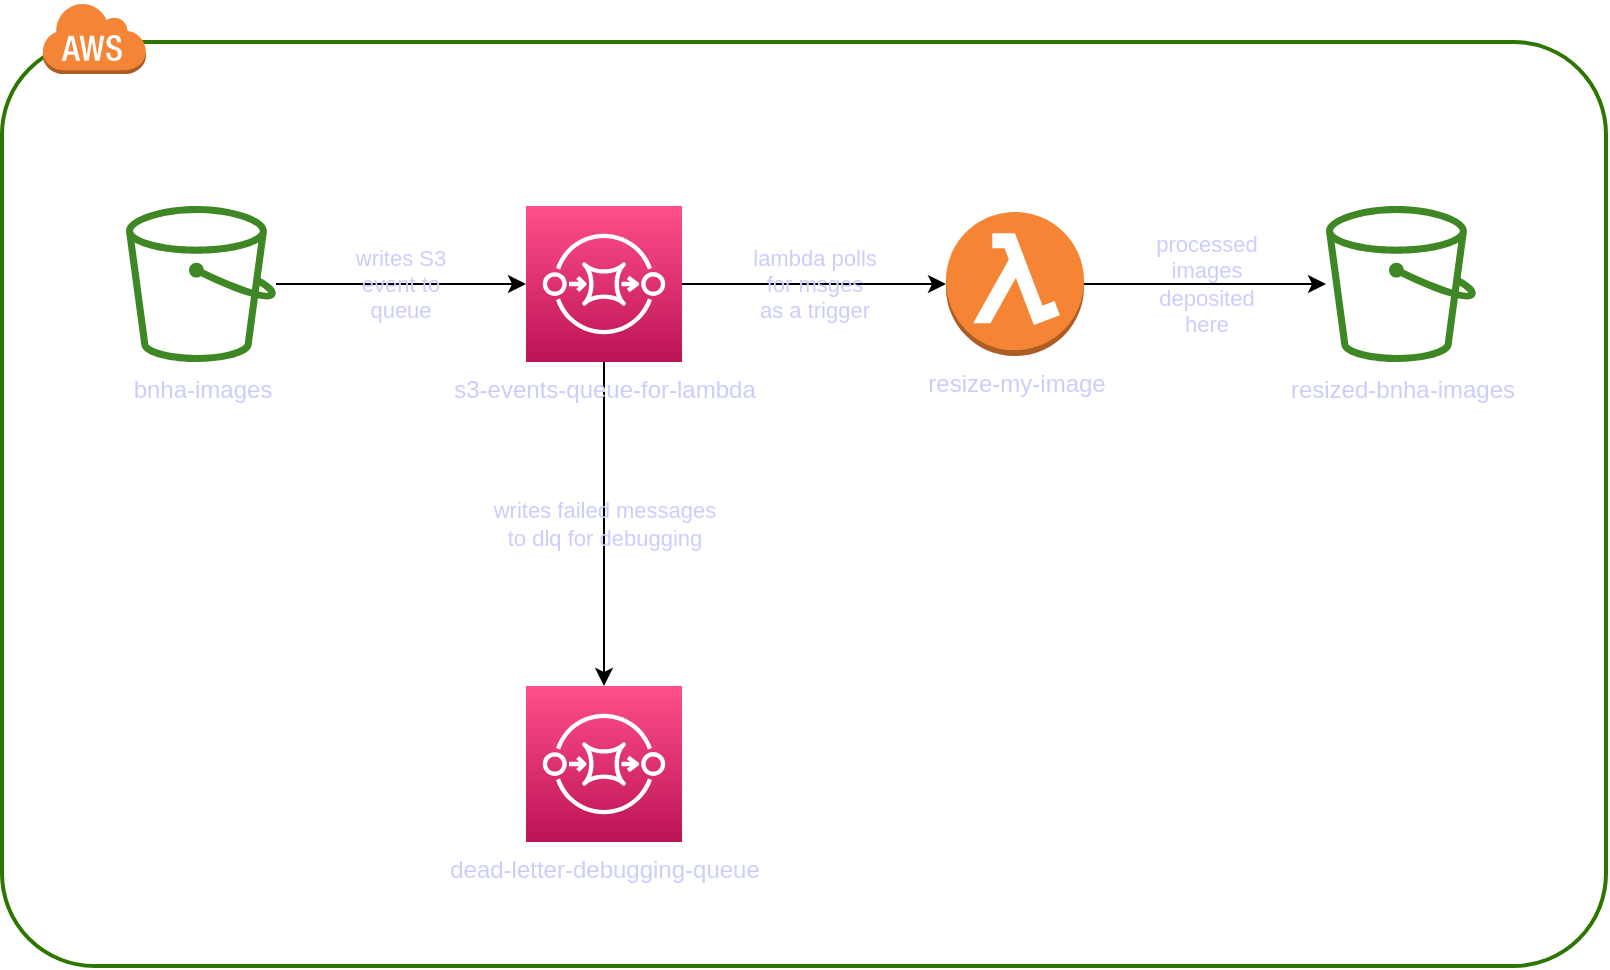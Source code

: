<mxfile>
    <diagram id="hrOAXHllwsQBs-CoqxSN" name="Page-1">
        <mxGraphModel dx="1066" dy="490" grid="0" gridSize="10" guides="1" tooltips="1" connect="1" arrows="1" fold="1" page="1" pageScale="1" pageWidth="850" pageHeight="1100" math="0" shadow="0">
            <root>
                <mxCell id="0"/>
                <mxCell id="1" parent="0"/>
                <mxCell id="13" value="" style="rounded=1;arcSize=10;dashed=0;fillColor=none;strokeWidth=2;fontColor=#ffffff;noLabel=1;labelBackgroundColor=#FFFFFF;labelBorderColor=#F0F0F0;strokeColor=#2D7600;" parent="1" vertex="1">
                    <mxGeometry x="18" y="118" width="802" height="462" as="geometry"/>
                </mxCell>
                <mxCell id="14" value="" style="dashed=0;html=1;shape=mxgraph.aws3.cloud;fillColor=#F58536;gradientColor=none;dashed=0;fontColor=#FFFFFF;" parent="1" vertex="1">
                    <mxGeometry x="38" y="98" width="52" height="36" as="geometry"/>
                </mxCell>
                <mxCell id="8" value="&lt;font color=&quot;#ccccff&quot;&gt;processed&lt;br&gt;images&lt;br&gt;deposited&lt;br&gt;here&lt;/font&gt;" style="edgeStyle=none;html=1;fontColor=#FFFFFF;labelBackgroundColor=none;exitX=1;exitY=0.5;exitDx=0;exitDy=0;exitPerimeter=0;" parent="1" source="2" target="5" edge="1">
                    <mxGeometry relative="1" as="geometry">
                        <mxPoint x="469" y="239" as="sourcePoint"/>
                    </mxGeometry>
                </mxCell>
                <mxCell id="6" value="&lt;font color=&quot;#ccccff&quot;&gt;writes S3&lt;br&gt;event to&lt;br&gt;queue&lt;/font&gt;" style="edgeStyle=none;html=1;entryX=0;entryY=0.5;entryDx=0;entryDy=0;entryPerimeter=0;fontColor=#FFFFFF;labelBackgroundColor=none;" parent="1" source="3" target="4" edge="1">
                    <mxGeometry relative="1" as="geometry"/>
                </mxCell>
                <mxCell id="3" value="&lt;font color=&quot;#ccccff&quot;&gt;bnha-images&lt;/font&gt;" style="sketch=0;outlineConnect=0;fontColor=#232F3E;gradientColor=none;fillColor=#3F8624;strokeColor=none;dashed=0;verticalLabelPosition=bottom;verticalAlign=top;align=center;html=1;fontSize=12;fontStyle=0;aspect=fixed;pointerEvents=1;shape=mxgraph.aws4.bucket;" parent="1" vertex="1">
                    <mxGeometry x="80" y="200" width="75" height="78" as="geometry"/>
                </mxCell>
                <mxCell id="7" value="&lt;font color=&quot;#ccccff&quot;&gt;lambda polls&lt;br&gt;for msges&lt;br&gt;as a trigger&lt;/font&gt;" style="edgeStyle=none;html=1;entryX=0;entryY=0.5;entryDx=0;entryDy=0;entryPerimeter=0;fontColor=#000000;labelBackgroundColor=none;" parent="1" source="4" target="2" edge="1">
                    <mxGeometry relative="1" as="geometry">
                        <mxPoint as="offset"/>
                    </mxGeometry>
                </mxCell>
                <mxCell id="10" value="&lt;font color=&quot;#ccccff&quot;&gt;writes failed messages&lt;br&gt;to dlq for debugging&lt;/font&gt;" style="edgeStyle=none;html=1;entryX=0.5;entryY=0;entryDx=0;entryDy=0;entryPerimeter=0;fontColor=#FFFFFF;labelBackgroundColor=none;" parent="1" source="4" target="9" edge="1">
                    <mxGeometry relative="1" as="geometry">
                        <mxPoint as="offset"/>
                    </mxGeometry>
                </mxCell>
                <mxCell id="4" value="&lt;font color=&quot;#ccccff&quot;&gt;s3-events-queue-for-lambda&lt;/font&gt;" style="sketch=0;points=[[0,0,0],[0.25,0,0],[0.5,0,0],[0.75,0,0],[1,0,0],[0,1,0],[0.25,1,0],[0.5,1,0],[0.75,1,0],[1,1,0],[0,0.25,0],[0,0.5,0],[0,0.75,0],[1,0.25,0],[1,0.5,0],[1,0.75,0]];outlineConnect=0;fontColor=#FFFFFF;gradientColor=#FF4F8B;gradientDirection=north;fillColor=#BC1356;strokeColor=#ffffff;dashed=0;verticalLabelPosition=bottom;verticalAlign=top;align=center;html=1;fontSize=12;fontStyle=0;aspect=fixed;shape=mxgraph.aws4.resourceIcon;resIcon=mxgraph.aws4.sqs;" parent="1" vertex="1">
                    <mxGeometry x="280" y="200" width="78" height="78" as="geometry"/>
                </mxCell>
                <mxCell id="5" value="&lt;font color=&quot;#ccccff&quot;&gt;resized-bnha-images&lt;/font&gt;" style="sketch=0;outlineConnect=0;fontColor=#232F3E;gradientColor=none;fillColor=#3F8624;strokeColor=none;dashed=0;verticalLabelPosition=bottom;verticalAlign=top;align=center;html=1;fontSize=12;fontStyle=0;aspect=fixed;pointerEvents=1;shape=mxgraph.aws4.bucket;" parent="1" vertex="1">
                    <mxGeometry x="680" y="200" width="75" height="78" as="geometry"/>
                </mxCell>
                <mxCell id="9" value="&lt;font color=&quot;#ccccff&quot;&gt;dead-letter-debugging-queue&lt;/font&gt;" style="sketch=0;points=[[0,0,0],[0.25,0,0],[0.5,0,0],[0.75,0,0],[1,0,0],[0,1,0],[0.25,1,0],[0.5,1,0],[0.75,1,0],[1,1,0],[0,0.25,0],[0,0.5,0],[0,0.75,0],[1,0.25,0],[1,0.5,0],[1,0.75,0]];outlineConnect=0;fontColor=#FFFFFF;gradientColor=#FF4F8B;gradientDirection=north;fillColor=#BC1356;strokeColor=#ffffff;dashed=0;verticalLabelPosition=bottom;verticalAlign=top;align=center;html=1;fontSize=12;fontStyle=0;aspect=fixed;shape=mxgraph.aws4.resourceIcon;resIcon=mxgraph.aws4.sqs;" parent="1" vertex="1">
                    <mxGeometry x="280" y="440" width="78" height="78" as="geometry"/>
                </mxCell>
                <mxCell id="2" value="&lt;font color=&quot;#ccccff&quot;&gt;resize-my-image&lt;/font&gt;" style="outlineConnect=0;dashed=0;verticalLabelPosition=bottom;verticalAlign=top;align=center;html=1;shape=mxgraph.aws3.lambda_function;fillColor=#F58534;gradientColor=none;strokeColor=none;labelBackgroundColor=none;fontColor=#000000;" parent="1" vertex="1">
                    <mxGeometry x="490" y="203" width="69" height="72" as="geometry"/>
                </mxCell>
            </root>
        </mxGraphModel>
    </diagram>
</mxfile>